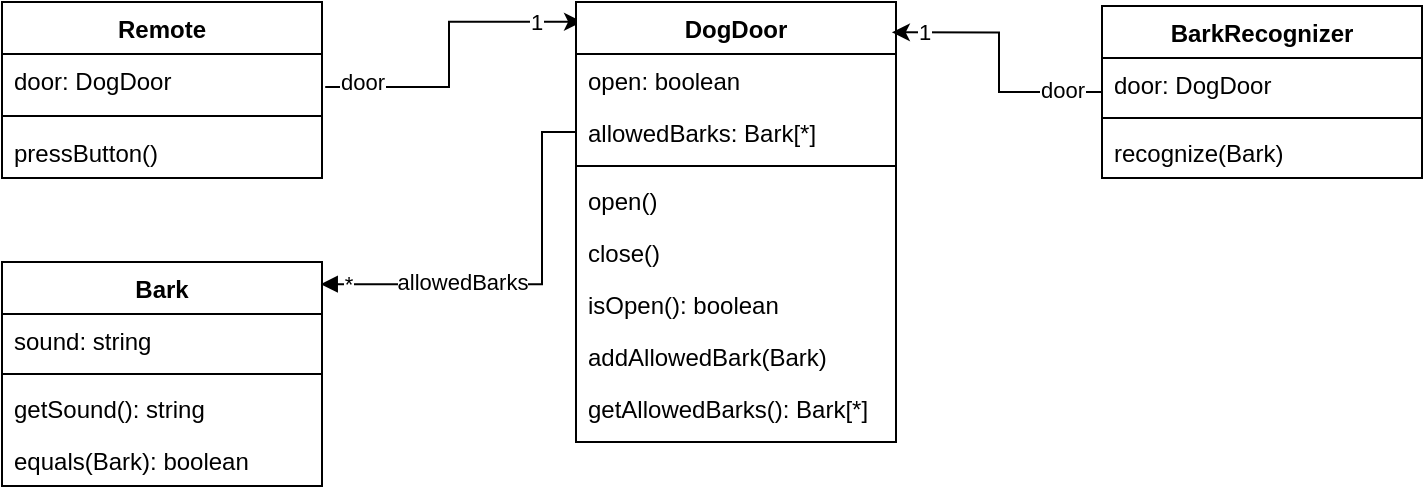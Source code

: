 <mxfile version="24.8.0">
  <diagram name="Página-1" id="Shy19o994jKM5tEOcR9w">
    <mxGraphModel dx="1418" dy="710" grid="1" gridSize="10" guides="1" tooltips="1" connect="1" arrows="1" fold="1" page="1" pageScale="1" pageWidth="827" pageHeight="1169" math="0" shadow="0">
      <root>
        <mxCell id="0" />
        <mxCell id="1" parent="0" />
        <mxCell id="Yt6nb3nTDEPJ7XApa7xt-3" value="" style="edgeStyle=orthogonalEdgeStyle;rounded=0;orthogonalLoop=1;jettySize=auto;html=1;entryX=0.019;entryY=0.045;entryDx=0;entryDy=0;exitX=1.01;exitY=0.634;exitDx=0;exitDy=0;exitPerimeter=0;entryPerimeter=0;" parent="1" source="Yt6nb3nTDEPJ7XApa7xt-10" target="7qr-zKuk6jMWVqNpnoos-5" edge="1">
          <mxGeometry relative="1" as="geometry">
            <Array as="points" />
            <mxPoint as="offset" />
          </mxGeometry>
        </mxCell>
        <mxCell id="Yt6nb3nTDEPJ7XApa7xt-4" value="door" style="edgeLabel;html=1;align=center;verticalAlign=middle;resizable=0;points=[];" parent="Yt6nb3nTDEPJ7XApa7xt-3" vertex="1" connectable="0">
          <mxGeometry x="0.21" relative="1" as="geometry">
            <mxPoint x="-47" y="30" as="offset" />
          </mxGeometry>
        </mxCell>
        <mxCell id="Yt6nb3nTDEPJ7XApa7xt-5" value="1" style="edgeLabel;html=1;align=center;verticalAlign=middle;resizable=0;points=[];" parent="Yt6nb3nTDEPJ7XApa7xt-3" vertex="1" connectable="0">
          <mxGeometry x="0.552" relative="1" as="geometry">
            <mxPoint x="13" as="offset" />
          </mxGeometry>
        </mxCell>
        <mxCell id="7qr-zKuk6jMWVqNpnoos-1" value="Remote" style="swimlane;fontStyle=1;align=center;verticalAlign=top;childLayout=stackLayout;horizontal=1;startSize=26;horizontalStack=0;resizeParent=1;resizeParentMax=0;resizeLast=0;collapsible=1;marginBottom=0;whiteSpace=wrap;html=1;" parent="1" vertex="1">
          <mxGeometry x="60" y="200" width="160" height="88" as="geometry" />
        </mxCell>
        <mxCell id="Yt6nb3nTDEPJ7XApa7xt-10" value="door: DogDoor" style="text;strokeColor=none;fillColor=none;align=left;verticalAlign=top;spacingLeft=4;spacingRight=4;overflow=hidden;rotatable=0;points=[[0,0.5],[1,0.5]];portConstraint=eastwest;whiteSpace=wrap;html=1;" parent="7qr-zKuk6jMWVqNpnoos-1" vertex="1">
          <mxGeometry y="26" width="160" height="26" as="geometry" />
        </mxCell>
        <mxCell id="7qr-zKuk6jMWVqNpnoos-3" value="" style="line;strokeWidth=1;fillColor=none;align=left;verticalAlign=middle;spacingTop=-1;spacingLeft=3;spacingRight=3;rotatable=0;labelPosition=right;points=[];portConstraint=eastwest;strokeColor=inherit;" parent="7qr-zKuk6jMWVqNpnoos-1" vertex="1">
          <mxGeometry y="52" width="160" height="10" as="geometry" />
        </mxCell>
        <mxCell id="7qr-zKuk6jMWVqNpnoos-4" value="pressButton()" style="text;strokeColor=none;fillColor=none;align=left;verticalAlign=top;spacingLeft=4;spacingRight=4;overflow=hidden;rotatable=0;points=[[0,0.5],[1,0.5]];portConstraint=eastwest;whiteSpace=wrap;html=1;" parent="7qr-zKuk6jMWVqNpnoos-1" vertex="1">
          <mxGeometry y="62" width="160" height="26" as="geometry" />
        </mxCell>
        <mxCell id="7qr-zKuk6jMWVqNpnoos-5" value="DogDoor" style="swimlane;fontStyle=1;align=center;verticalAlign=top;childLayout=stackLayout;horizontal=1;startSize=26;horizontalStack=0;resizeParent=1;resizeParentMax=0;resizeLast=0;collapsible=1;marginBottom=0;whiteSpace=wrap;html=1;" parent="1" vertex="1">
          <mxGeometry x="347" y="200" width="160" height="220" as="geometry" />
        </mxCell>
        <mxCell id="7qr-zKuk6jMWVqNpnoos-6" value="open: boolean" style="text;strokeColor=none;fillColor=none;align=left;verticalAlign=top;spacingLeft=4;spacingRight=4;overflow=hidden;rotatable=0;points=[[0,0.5],[1,0.5]];portConstraint=eastwest;whiteSpace=wrap;html=1;" parent="7qr-zKuk6jMWVqNpnoos-5" vertex="1">
          <mxGeometry y="26" width="160" height="26" as="geometry" />
        </mxCell>
        <mxCell id="Yt6nb3nTDEPJ7XApa7xt-11" value="allowedBarks: Bark[*]" style="text;strokeColor=none;fillColor=none;align=left;verticalAlign=top;spacingLeft=4;spacingRight=4;overflow=hidden;rotatable=0;points=[[0,0.5],[1,0.5]];portConstraint=eastwest;whiteSpace=wrap;html=1;" parent="7qr-zKuk6jMWVqNpnoos-5" vertex="1">
          <mxGeometry y="52" width="160" height="26" as="geometry" />
        </mxCell>
        <mxCell id="7qr-zKuk6jMWVqNpnoos-7" value="" style="line;strokeWidth=1;fillColor=none;align=left;verticalAlign=middle;spacingTop=-1;spacingLeft=3;spacingRight=3;rotatable=0;labelPosition=right;points=[];portConstraint=eastwest;strokeColor=inherit;" parent="7qr-zKuk6jMWVqNpnoos-5" vertex="1">
          <mxGeometry y="78" width="160" height="8" as="geometry" />
        </mxCell>
        <mxCell id="7qr-zKuk6jMWVqNpnoos-8" value="open()" style="text;strokeColor=none;fillColor=none;align=left;verticalAlign=top;spacingLeft=4;spacingRight=4;overflow=hidden;rotatable=0;points=[[0,0.5],[1,0.5]];portConstraint=eastwest;whiteSpace=wrap;html=1;" parent="7qr-zKuk6jMWVqNpnoos-5" vertex="1">
          <mxGeometry y="86" width="160" height="26" as="geometry" />
        </mxCell>
        <mxCell id="7qr-zKuk6jMWVqNpnoos-9" value="close()" style="text;strokeColor=none;fillColor=none;align=left;verticalAlign=top;spacingLeft=4;spacingRight=4;overflow=hidden;rotatable=0;points=[[0,0.5],[1,0.5]];portConstraint=eastwest;whiteSpace=wrap;html=1;" parent="7qr-zKuk6jMWVqNpnoos-5" vertex="1">
          <mxGeometry y="112" width="160" height="26" as="geometry" />
        </mxCell>
        <mxCell id="7qr-zKuk6jMWVqNpnoos-10" value="isOpen(): boolean" style="text;strokeColor=none;fillColor=none;align=left;verticalAlign=top;spacingLeft=4;spacingRight=4;overflow=hidden;rotatable=0;points=[[0,0.5],[1,0.5]];portConstraint=eastwest;whiteSpace=wrap;html=1;" parent="7qr-zKuk6jMWVqNpnoos-5" vertex="1">
          <mxGeometry y="138" width="160" height="26" as="geometry" />
        </mxCell>
        <mxCell id="7qr-zKuk6jMWVqNpnoos-17" value="addAllowedBark(Bark)" style="text;strokeColor=none;fillColor=none;align=left;verticalAlign=top;spacingLeft=4;spacingRight=4;overflow=hidden;rotatable=0;points=[[0,0.5],[1,0.5]];portConstraint=eastwest;whiteSpace=wrap;html=1;" parent="7qr-zKuk6jMWVqNpnoos-5" vertex="1">
          <mxGeometry y="164" width="160" height="26" as="geometry" />
        </mxCell>
        <mxCell id="7qr-zKuk6jMWVqNpnoos-21" value="getAllowedBarks(): Bark[*]" style="text;strokeColor=none;fillColor=none;align=left;verticalAlign=top;spacingLeft=4;spacingRight=4;overflow=hidden;rotatable=0;points=[[0,0.5],[1,0.5]];portConstraint=eastwest;whiteSpace=wrap;html=1;" parent="7qr-zKuk6jMWVqNpnoos-5" vertex="1">
          <mxGeometry y="190" width="160" height="30" as="geometry" />
        </mxCell>
        <mxCell id="Yt6nb3nTDEPJ7XApa7xt-13" value="" style="edgeStyle=orthogonalEdgeStyle;rounded=0;orthogonalLoop=1;jettySize=auto;html=1;entryX=0.987;entryY=0.069;entryDx=0;entryDy=0;entryPerimeter=0;" parent="1" source="7qr-zKuk6jMWVqNpnoos-11" target="7qr-zKuk6jMWVqNpnoos-5" edge="1">
          <mxGeometry relative="1" as="geometry" />
        </mxCell>
        <mxCell id="Yt6nb3nTDEPJ7XApa7xt-14" value="door" style="edgeLabel;html=1;align=center;verticalAlign=middle;resizable=0;points=[];" parent="Yt6nb3nTDEPJ7XApa7xt-13" vertex="1" connectable="0">
          <mxGeometry x="-0.475" y="1" relative="1" as="geometry">
            <mxPoint x="15" y="-2" as="offset" />
          </mxGeometry>
        </mxCell>
        <mxCell id="Yt6nb3nTDEPJ7XApa7xt-15" value="1" style="edgeLabel;html=1;align=center;verticalAlign=middle;resizable=0;points=[];" parent="Yt6nb3nTDEPJ7XApa7xt-13" vertex="1" connectable="0">
          <mxGeometry x="0.764" relative="1" as="geometry">
            <mxPoint as="offset" />
          </mxGeometry>
        </mxCell>
        <mxCell id="7qr-zKuk6jMWVqNpnoos-11" value="BarkRecognizer" style="swimlane;fontStyle=1;align=center;verticalAlign=top;childLayout=stackLayout;horizontal=1;startSize=26;horizontalStack=0;resizeParent=1;resizeParentMax=0;resizeLast=0;collapsible=1;marginBottom=0;whiteSpace=wrap;html=1;" parent="1" vertex="1">
          <mxGeometry x="610" y="202" width="160" height="86" as="geometry" />
        </mxCell>
        <mxCell id="7qr-zKuk6jMWVqNpnoos-12" value="door: DogDoor" style="text;strokeColor=none;fillColor=none;align=left;verticalAlign=top;spacingLeft=4;spacingRight=4;overflow=hidden;rotatable=0;points=[[0,0.5],[1,0.5]];portConstraint=eastwest;whiteSpace=wrap;html=1;" parent="7qr-zKuk6jMWVqNpnoos-11" vertex="1">
          <mxGeometry y="26" width="160" height="26" as="geometry" />
        </mxCell>
        <mxCell id="7qr-zKuk6jMWVqNpnoos-13" value="" style="line;strokeWidth=1;fillColor=none;align=left;verticalAlign=middle;spacingTop=-1;spacingLeft=3;spacingRight=3;rotatable=0;labelPosition=right;points=[];portConstraint=eastwest;strokeColor=inherit;" parent="7qr-zKuk6jMWVqNpnoos-11" vertex="1">
          <mxGeometry y="52" width="160" height="8" as="geometry" />
        </mxCell>
        <mxCell id="7qr-zKuk6jMWVqNpnoos-14" value="recognize(Bark)" style="text;strokeColor=none;fillColor=none;align=left;verticalAlign=top;spacingLeft=4;spacingRight=4;overflow=hidden;rotatable=0;points=[[0,0.5],[1,0.5]];portConstraint=eastwest;whiteSpace=wrap;html=1;" parent="7qr-zKuk6jMWVqNpnoos-11" vertex="1">
          <mxGeometry y="60" width="160" height="26" as="geometry" />
        </mxCell>
        <mxCell id="7qr-zKuk6jMWVqNpnoos-22" value="Bark" style="swimlane;fontStyle=1;align=center;verticalAlign=top;childLayout=stackLayout;horizontal=1;startSize=26;horizontalStack=0;resizeParent=1;resizeParentMax=0;resizeLast=0;collapsible=1;marginBottom=0;whiteSpace=wrap;html=1;" parent="1" vertex="1">
          <mxGeometry x="60" y="330" width="160" height="112" as="geometry" />
        </mxCell>
        <mxCell id="7qr-zKuk6jMWVqNpnoos-23" value="sound: string" style="text;strokeColor=none;fillColor=none;align=left;verticalAlign=top;spacingLeft=4;spacingRight=4;overflow=hidden;rotatable=0;points=[[0,0.5],[1,0.5]];portConstraint=eastwest;whiteSpace=wrap;html=1;" parent="7qr-zKuk6jMWVqNpnoos-22" vertex="1">
          <mxGeometry y="26" width="160" height="26" as="geometry" />
        </mxCell>
        <mxCell id="7qr-zKuk6jMWVqNpnoos-24" value="" style="line;strokeWidth=1;fillColor=none;align=left;verticalAlign=middle;spacingTop=-1;spacingLeft=3;spacingRight=3;rotatable=0;labelPosition=right;points=[];portConstraint=eastwest;strokeColor=inherit;" parent="7qr-zKuk6jMWVqNpnoos-22" vertex="1">
          <mxGeometry y="52" width="160" height="8" as="geometry" />
        </mxCell>
        <mxCell id="7qr-zKuk6jMWVqNpnoos-25" value="getSound(): string" style="text;strokeColor=none;fillColor=none;align=left;verticalAlign=top;spacingLeft=4;spacingRight=4;overflow=hidden;rotatable=0;points=[[0,0.5],[1,0.5]];portConstraint=eastwest;whiteSpace=wrap;html=1;" parent="7qr-zKuk6jMWVqNpnoos-22" vertex="1">
          <mxGeometry y="60" width="160" height="26" as="geometry" />
        </mxCell>
        <mxCell id="7qr-zKuk6jMWVqNpnoos-26" value="equals(Bark): boolean" style="text;strokeColor=none;fillColor=none;align=left;verticalAlign=top;spacingLeft=4;spacingRight=4;overflow=hidden;rotatable=0;points=[[0,0.5],[1,0.5]];portConstraint=eastwest;whiteSpace=wrap;html=1;" parent="7qr-zKuk6jMWVqNpnoos-22" vertex="1">
          <mxGeometry y="86" width="160" height="26" as="geometry" />
        </mxCell>
        <mxCell id="Yt6nb3nTDEPJ7XApa7xt-7" value="" style="endArrow=block;endFill=1;html=1;edgeStyle=orthogonalEdgeStyle;align=left;verticalAlign=top;rounded=0;exitX=0;exitY=0.5;exitDx=0;exitDy=0;entryX=0.996;entryY=0.099;entryDx=0;entryDy=0;entryPerimeter=0;" parent="1" source="Yt6nb3nTDEPJ7XApa7xt-11" target="7qr-zKuk6jMWVqNpnoos-22" edge="1">
          <mxGeometry x="-1" relative="1" as="geometry">
            <mxPoint x="170" y="300" as="sourcePoint" />
            <mxPoint x="330" y="300" as="targetPoint" />
            <Array as="points">
              <mxPoint x="330" y="265" />
              <mxPoint x="330" y="341" />
            </Array>
          </mxGeometry>
        </mxCell>
        <mxCell id="Yt6nb3nTDEPJ7XApa7xt-9" value="allowedBarks" style="edgeLabel;html=1;align=center;verticalAlign=middle;resizable=0;points=[];" parent="Yt6nb3nTDEPJ7XApa7xt-7" vertex="1" connectable="0">
          <mxGeometry x="0.157" relative="1" as="geometry">
            <mxPoint x="-15" y="-1" as="offset" />
          </mxGeometry>
        </mxCell>
        <mxCell id="Yt6nb3nTDEPJ7XApa7xt-12" value="*" style="edgeLabel;html=1;align=center;verticalAlign=middle;resizable=0;points=[];" parent="Yt6nb3nTDEPJ7XApa7xt-7" vertex="1" connectable="0">
          <mxGeometry x="0.763" relative="1" as="geometry">
            <mxPoint x="-11" as="offset" />
          </mxGeometry>
        </mxCell>
      </root>
    </mxGraphModel>
  </diagram>
</mxfile>
